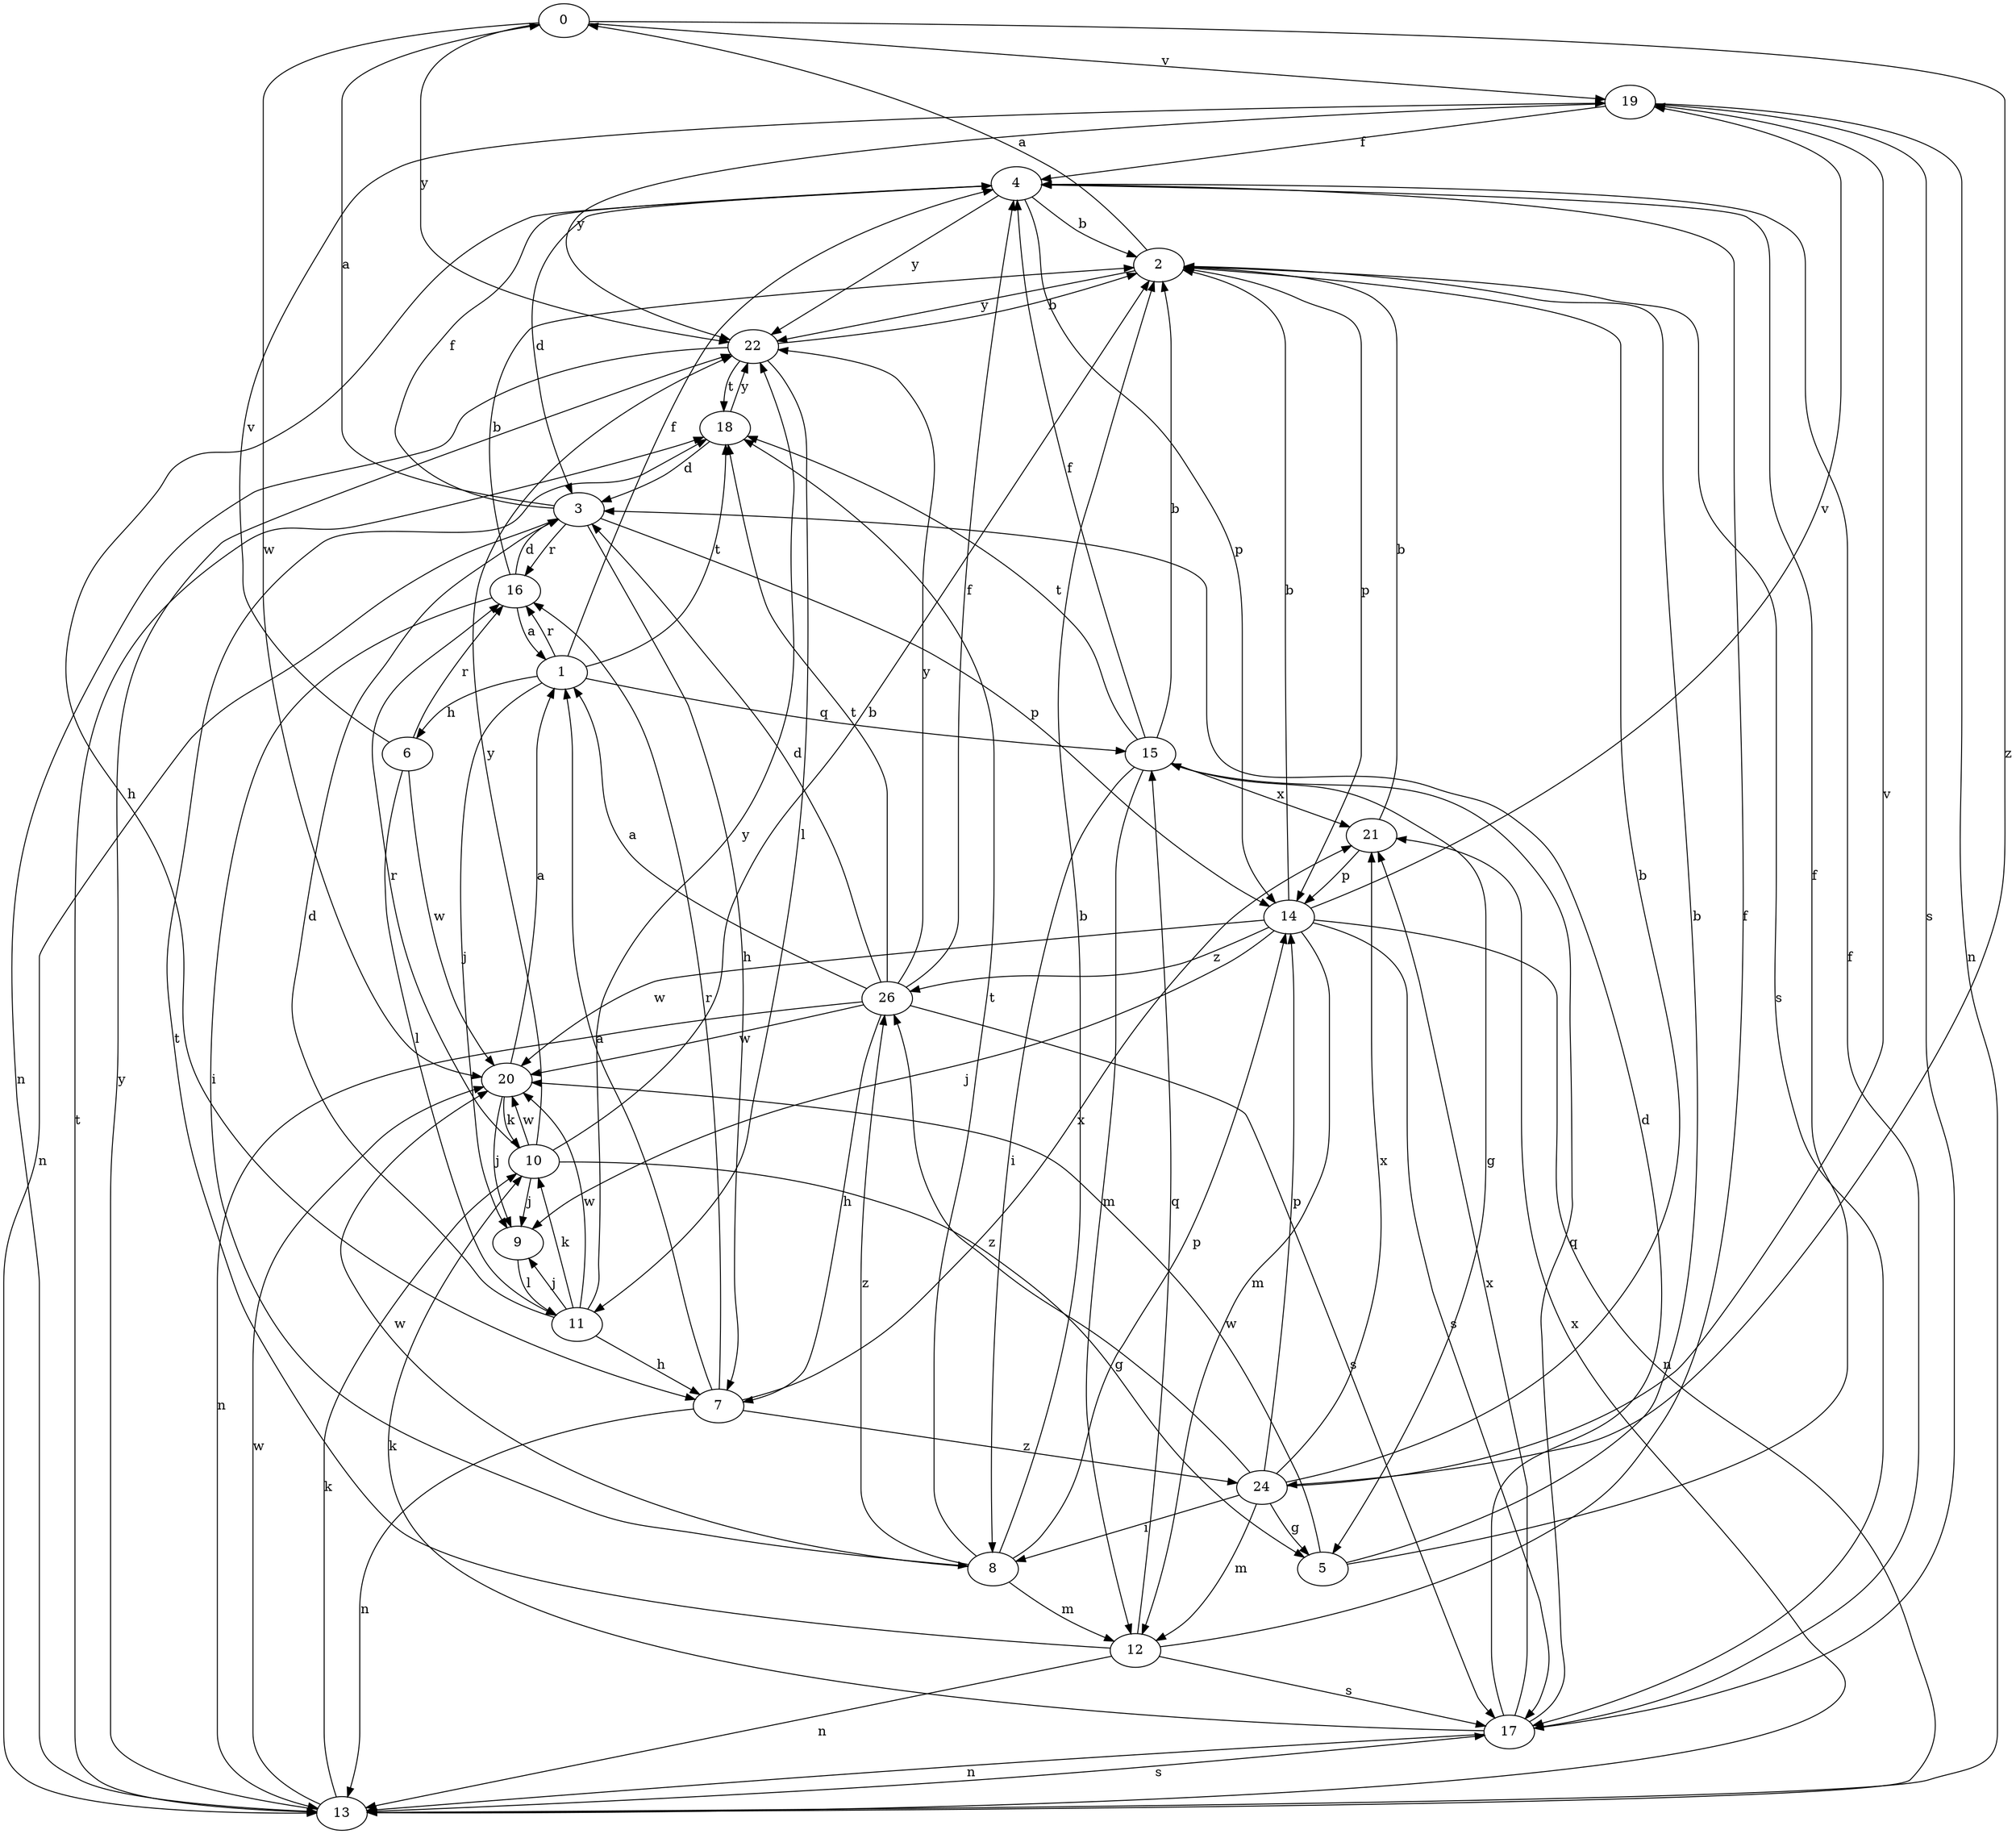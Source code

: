 strict digraph  {
0;
1;
2;
3;
4;
5;
6;
7;
8;
9;
10;
11;
12;
13;
14;
15;
16;
17;
18;
19;
20;
21;
22;
24;
26;
0 -> 19  [label=v];
0 -> 20  [label=w];
0 -> 22  [label=y];
0 -> 24  [label=z];
1 -> 4  [label=f];
1 -> 6  [label=h];
1 -> 9  [label=j];
1 -> 15  [label=q];
1 -> 16  [label=r];
1 -> 18  [label=t];
2 -> 0  [label=a];
2 -> 14  [label=p];
2 -> 17  [label=s];
2 -> 22  [label=y];
3 -> 0  [label=a];
3 -> 4  [label=f];
3 -> 7  [label=h];
3 -> 13  [label=n];
3 -> 14  [label=p];
3 -> 16  [label=r];
4 -> 2  [label=b];
4 -> 3  [label=d];
4 -> 7  [label=h];
4 -> 14  [label=p];
4 -> 22  [label=y];
5 -> 2  [label=b];
5 -> 4  [label=f];
5 -> 20  [label=w];
6 -> 11  [label=l];
6 -> 16  [label=r];
6 -> 19  [label=v];
6 -> 20  [label=w];
7 -> 1  [label=a];
7 -> 13  [label=n];
7 -> 16  [label=r];
7 -> 21  [label=x];
7 -> 24  [label=z];
8 -> 2  [label=b];
8 -> 12  [label=m];
8 -> 14  [label=p];
8 -> 18  [label=t];
8 -> 20  [label=w];
8 -> 26  [label=z];
9 -> 11  [label=l];
10 -> 2  [label=b];
10 -> 5  [label=g];
10 -> 9  [label=j];
10 -> 16  [label=r];
10 -> 20  [label=w];
10 -> 22  [label=y];
11 -> 3  [label=d];
11 -> 7  [label=h];
11 -> 9  [label=j];
11 -> 10  [label=k];
11 -> 20  [label=w];
11 -> 22  [label=y];
12 -> 4  [label=f];
12 -> 13  [label=n];
12 -> 15  [label=q];
12 -> 17  [label=s];
12 -> 18  [label=t];
13 -> 10  [label=k];
13 -> 17  [label=s];
13 -> 18  [label=t];
13 -> 20  [label=w];
13 -> 21  [label=x];
13 -> 22  [label=y];
14 -> 2  [label=b];
14 -> 9  [label=j];
14 -> 12  [label=m];
14 -> 13  [label=n];
14 -> 17  [label=s];
14 -> 19  [label=v];
14 -> 20  [label=w];
14 -> 26  [label=z];
15 -> 2  [label=b];
15 -> 4  [label=f];
15 -> 5  [label=g];
15 -> 8  [label=i];
15 -> 12  [label=m];
15 -> 18  [label=t];
15 -> 21  [label=x];
16 -> 1  [label=a];
16 -> 2  [label=b];
16 -> 3  [label=d];
16 -> 8  [label=i];
17 -> 3  [label=d];
17 -> 4  [label=f];
17 -> 10  [label=k];
17 -> 13  [label=n];
17 -> 15  [label=q];
17 -> 21  [label=x];
18 -> 3  [label=d];
18 -> 22  [label=y];
19 -> 4  [label=f];
19 -> 13  [label=n];
19 -> 17  [label=s];
19 -> 22  [label=y];
20 -> 1  [label=a];
20 -> 9  [label=j];
20 -> 10  [label=k];
21 -> 2  [label=b];
21 -> 14  [label=p];
22 -> 2  [label=b];
22 -> 11  [label=l];
22 -> 13  [label=n];
22 -> 18  [label=t];
24 -> 2  [label=b];
24 -> 5  [label=g];
24 -> 8  [label=i];
24 -> 12  [label=m];
24 -> 14  [label=p];
24 -> 19  [label=v];
24 -> 21  [label=x];
24 -> 26  [label=z];
26 -> 1  [label=a];
26 -> 3  [label=d];
26 -> 4  [label=f];
26 -> 7  [label=h];
26 -> 13  [label=n];
26 -> 17  [label=s];
26 -> 18  [label=t];
26 -> 20  [label=w];
26 -> 22  [label=y];
}
